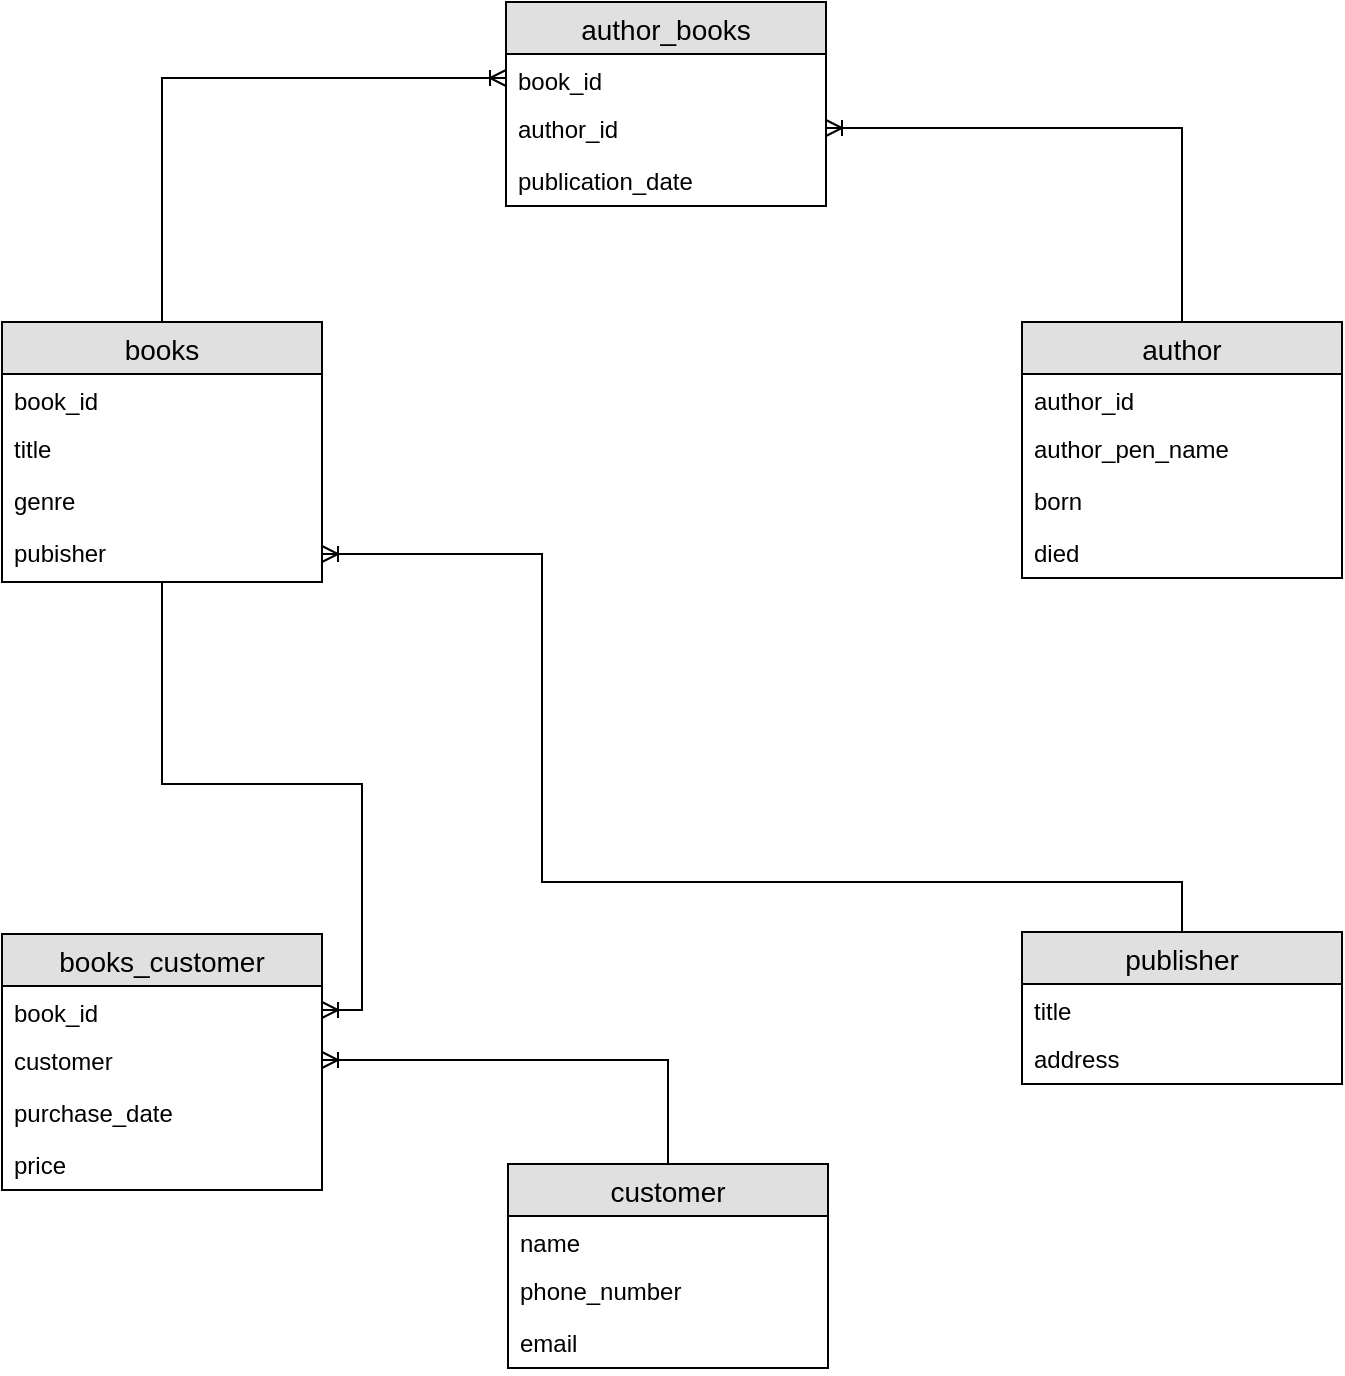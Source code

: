 <mxfile version="11.3.0" type="device" pages="1"><diagram id="mjhv35SIR1B8rblO4Zdb" name="Page-1"><mxGraphModel dx="1736" dy="964" grid="1" gridSize="10" guides="1" tooltips="1" connect="1" arrows="1" fold="1" page="1" pageScale="1" pageWidth="827" pageHeight="1169" math="0" shadow="0"><root><mxCell id="0"/><mxCell id="1" parent="0"/><mxCell id="Yur6THg4Raox5gHYvKrz-59" value="" style="edgeStyle=orthogonalEdgeStyle;rounded=0;orthogonalLoop=1;jettySize=auto;html=1;entryX=1;entryY=0.5;entryDx=0;entryDy=0;endArrow=ERoneToMany;endFill=0;" edge="1" parent="1" source="Yur6THg4Raox5gHYvKrz-5" target="Yur6THg4Raox5gHYvKrz-36"><mxGeometry relative="1" as="geometry"><mxPoint x="115" y="346" as="targetPoint"/></mxGeometry></mxCell><mxCell id="Yur6THg4Raox5gHYvKrz-78" value="" style="edgeStyle=orthogonalEdgeStyle;rounded=0;orthogonalLoop=1;jettySize=auto;html=1;endArrow=ERoneToMany;endFill=0;entryX=0;entryY=0.5;entryDx=0;entryDy=0;" edge="1" parent="1" source="Yur6THg4Raox5gHYvKrz-5" target="Yur6THg4Raox5gHYvKrz-31"><mxGeometry relative="1" as="geometry"><mxPoint x="160" y="160" as="targetPoint"/></mxGeometry></mxCell><mxCell id="Yur6THg4Raox5gHYvKrz-5" value="books" style="swimlane;fontStyle=0;childLayout=stackLayout;horizontal=1;startSize=26;fillColor=#e0e0e0;horizontalStack=0;resizeParent=1;resizeParentMax=0;resizeLast=0;collapsible=1;marginBottom=0;swimlaneFillColor=#ffffff;align=center;fontSize=14;" vertex="1" parent="1"><mxGeometry x="80" y="240" width="160" height="130" as="geometry"><mxRectangle x="80" y="240" width="70" height="26" as="alternateBounds"/></mxGeometry></mxCell><mxCell id="Yur6THg4Raox5gHYvKrz-6" value="book_id" style="text;strokeColor=none;fillColor=none;spacingLeft=4;spacingRight=4;overflow=hidden;rotatable=0;points=[[0,0.5],[1,0.5]];portConstraint=eastwest;fontSize=12;" vertex="1" parent="Yur6THg4Raox5gHYvKrz-5"><mxGeometry y="26" width="160" height="24" as="geometry"/></mxCell><mxCell id="Yur6THg4Raox5gHYvKrz-7" value="title" style="text;strokeColor=none;fillColor=none;spacingLeft=4;spacingRight=4;overflow=hidden;rotatable=0;points=[[0,0.5],[1,0.5]];portConstraint=eastwest;fontSize=12;" vertex="1" parent="Yur6THg4Raox5gHYvKrz-5"><mxGeometry y="50" width="160" height="26" as="geometry"/></mxCell><mxCell id="Yur6THg4Raox5gHYvKrz-8" value="genre" style="text;strokeColor=none;fillColor=none;spacingLeft=4;spacingRight=4;overflow=hidden;rotatable=0;points=[[0,0.5],[1,0.5]];portConstraint=eastwest;fontSize=12;" vertex="1" parent="Yur6THg4Raox5gHYvKrz-5"><mxGeometry y="76" width="160" height="26" as="geometry"/></mxCell><mxCell id="Yur6THg4Raox5gHYvKrz-14" value="pubisher" style="text;strokeColor=none;fillColor=none;spacingLeft=4;spacingRight=4;overflow=hidden;rotatable=0;points=[[0,0.5],[1,0.5]];portConstraint=eastwest;fontSize=12;" vertex="1" parent="Yur6THg4Raox5gHYvKrz-5"><mxGeometry y="102" width="160" height="28" as="geometry"/></mxCell><mxCell id="Yur6THg4Raox5gHYvKrz-84" value="" style="edgeStyle=orthogonalEdgeStyle;rounded=0;orthogonalLoop=1;jettySize=auto;html=1;endArrow=ERoneToMany;endFill=0;entryX=1;entryY=0.5;entryDx=0;entryDy=0;" edge="1" parent="1" source="Yur6THg4Raox5gHYvKrz-15" target="Yur6THg4Raox5gHYvKrz-32"><mxGeometry relative="1" as="geometry"><mxPoint x="670" y="160" as="targetPoint"/></mxGeometry></mxCell><mxCell id="Yur6THg4Raox5gHYvKrz-15" value="author" style="swimlane;fontStyle=0;childLayout=stackLayout;horizontal=1;startSize=26;fillColor=#e0e0e0;horizontalStack=0;resizeParent=1;resizeParentMax=0;resizeLast=0;collapsible=1;marginBottom=0;swimlaneFillColor=#ffffff;align=center;fontSize=14;" vertex="1" parent="1"><mxGeometry x="590" y="240" width="160" height="128" as="geometry"><mxRectangle x="80" y="240" width="70" height="26" as="alternateBounds"/></mxGeometry></mxCell><mxCell id="Yur6THg4Raox5gHYvKrz-16" value="author_id" style="text;strokeColor=none;fillColor=none;spacingLeft=4;spacingRight=4;overflow=hidden;rotatable=0;points=[[0,0.5],[1,0.5]];portConstraint=eastwest;fontSize=12;" vertex="1" parent="Yur6THg4Raox5gHYvKrz-15"><mxGeometry y="26" width="160" height="24" as="geometry"/></mxCell><mxCell id="Yur6THg4Raox5gHYvKrz-17" value="author_pen_name" style="text;strokeColor=none;fillColor=none;spacingLeft=4;spacingRight=4;overflow=hidden;rotatable=0;points=[[0,0.5],[1,0.5]];portConstraint=eastwest;fontSize=12;" vertex="1" parent="Yur6THg4Raox5gHYvKrz-15"><mxGeometry y="50" width="160" height="26" as="geometry"/></mxCell><mxCell id="Yur6THg4Raox5gHYvKrz-18" value="born" style="text;strokeColor=none;fillColor=none;spacingLeft=4;spacingRight=4;overflow=hidden;rotatable=0;points=[[0,0.5],[1,0.5]];portConstraint=eastwest;fontSize=12;" vertex="1" parent="Yur6THg4Raox5gHYvKrz-15"><mxGeometry y="76" width="160" height="26" as="geometry"/></mxCell><mxCell id="Yur6THg4Raox5gHYvKrz-19" value="died" style="text;strokeColor=none;fillColor=none;spacingLeft=4;spacingRight=4;overflow=hidden;rotatable=0;points=[[0,0.5],[1,0.5]];portConstraint=eastwest;fontSize=12;" vertex="1" parent="Yur6THg4Raox5gHYvKrz-15"><mxGeometry y="102" width="160" height="26" as="geometry"/></mxCell><mxCell id="Yur6THg4Raox5gHYvKrz-72" value="" style="edgeStyle=orthogonalEdgeStyle;rounded=0;orthogonalLoop=1;jettySize=auto;html=1;endArrow=ERoneToMany;endFill=0;entryX=1;entryY=0.5;entryDx=0;entryDy=0;" edge="1" parent="1" source="Yur6THg4Raox5gHYvKrz-20" target="Yur6THg4Raox5gHYvKrz-37"><mxGeometry relative="1" as="geometry"><mxPoint x="368" y="767" as="targetPoint"/></mxGeometry></mxCell><mxCell id="Yur6THg4Raox5gHYvKrz-20" value="customer" style="swimlane;fontStyle=0;childLayout=stackLayout;horizontal=1;startSize=26;fillColor=#e0e0e0;horizontalStack=0;resizeParent=1;resizeParentMax=0;resizeLast=0;collapsible=1;marginBottom=0;swimlaneFillColor=#ffffff;align=center;fontSize=14;" vertex="1" parent="1"><mxGeometry x="333" y="661" width="160" height="102" as="geometry"><mxRectangle x="333" y="661" width="70" height="26" as="alternateBounds"/></mxGeometry></mxCell><mxCell id="Yur6THg4Raox5gHYvKrz-21" value="name" style="text;strokeColor=none;fillColor=none;spacingLeft=4;spacingRight=4;overflow=hidden;rotatable=0;points=[[0,0.5],[1,0.5]];portConstraint=eastwest;fontSize=12;" vertex="1" parent="Yur6THg4Raox5gHYvKrz-20"><mxGeometry y="26" width="160" height="24" as="geometry"/></mxCell><mxCell id="Yur6THg4Raox5gHYvKrz-22" value="phone_number" style="text;strokeColor=none;fillColor=none;spacingLeft=4;spacingRight=4;overflow=hidden;rotatable=0;points=[[0,0.5],[1,0.5]];portConstraint=eastwest;fontSize=12;" vertex="1" parent="Yur6THg4Raox5gHYvKrz-20"><mxGeometry y="50" width="160" height="26" as="geometry"/></mxCell><mxCell id="Yur6THg4Raox5gHYvKrz-23" value="email" style="text;strokeColor=none;fillColor=none;spacingLeft=4;spacingRight=4;overflow=hidden;rotatable=0;points=[[0,0.5],[1,0.5]];portConstraint=eastwest;fontSize=12;" vertex="1" parent="Yur6THg4Raox5gHYvKrz-20"><mxGeometry y="76" width="160" height="26" as="geometry"/></mxCell><mxCell id="Yur6THg4Raox5gHYvKrz-89" value="" style="edgeStyle=orthogonalEdgeStyle;rounded=0;orthogonalLoop=1;jettySize=auto;html=1;endArrow=ERoneToMany;endFill=0;entryX=1;entryY=0.5;entryDx=0;entryDy=0;" edge="1" parent="1" source="Yur6THg4Raox5gHYvKrz-25" target="Yur6THg4Raox5gHYvKrz-14"><mxGeometry relative="1" as="geometry"><mxPoint x="450" y="300" as="targetPoint"/><Array as="points"><mxPoint x="670" y="520"/><mxPoint x="350" y="520"/><mxPoint x="350" y="356"/></Array></mxGeometry></mxCell><mxCell id="Yur6THg4Raox5gHYvKrz-25" value="publisher" style="swimlane;fontStyle=0;childLayout=stackLayout;horizontal=1;startSize=26;fillColor=#e0e0e0;horizontalStack=0;resizeParent=1;resizeParentMax=0;resizeLast=0;collapsible=1;marginBottom=0;swimlaneFillColor=#ffffff;align=center;fontSize=14;" vertex="1" parent="1"><mxGeometry x="590" y="545" width="160" height="76" as="geometry"><mxRectangle x="80" y="240" width="70" height="26" as="alternateBounds"/></mxGeometry></mxCell><mxCell id="Yur6THg4Raox5gHYvKrz-26" value="title" style="text;strokeColor=none;fillColor=none;spacingLeft=4;spacingRight=4;overflow=hidden;rotatable=0;points=[[0,0.5],[1,0.5]];portConstraint=eastwest;fontSize=12;" vertex="1" parent="Yur6THg4Raox5gHYvKrz-25"><mxGeometry y="26" width="160" height="24" as="geometry"/></mxCell><mxCell id="Yur6THg4Raox5gHYvKrz-27" value="address" style="text;strokeColor=none;fillColor=none;spacingLeft=4;spacingRight=4;overflow=hidden;rotatable=0;points=[[0,0.5],[1,0.5]];portConstraint=eastwest;fontSize=12;" vertex="1" parent="Yur6THg4Raox5gHYvKrz-25"><mxGeometry y="50" width="160" height="26" as="geometry"/></mxCell><mxCell id="Yur6THg4Raox5gHYvKrz-30" value="author_books" style="swimlane;fontStyle=0;childLayout=stackLayout;horizontal=1;startSize=26;fillColor=#e0e0e0;horizontalStack=0;resizeParent=1;resizeParentMax=0;resizeLast=0;collapsible=1;marginBottom=0;swimlaneFillColor=#ffffff;align=center;fontSize=14;" vertex="1" parent="1"><mxGeometry x="332" y="80" width="160" height="102" as="geometry"><mxRectangle x="80" y="240" width="70" height="26" as="alternateBounds"/></mxGeometry></mxCell><mxCell id="Yur6THg4Raox5gHYvKrz-31" value="book_id" style="text;strokeColor=none;fillColor=none;spacingLeft=4;spacingRight=4;overflow=hidden;rotatable=0;points=[[0,0.5],[1,0.5]];portConstraint=eastwest;fontSize=12;" vertex="1" parent="Yur6THg4Raox5gHYvKrz-30"><mxGeometry y="26" width="160" height="24" as="geometry"/></mxCell><mxCell id="Yur6THg4Raox5gHYvKrz-32" value="author_id" style="text;strokeColor=none;fillColor=none;spacingLeft=4;spacingRight=4;overflow=hidden;rotatable=0;points=[[0,0.5],[1,0.5]];portConstraint=eastwest;fontSize=12;" vertex="1" parent="Yur6THg4Raox5gHYvKrz-30"><mxGeometry y="50" width="160" height="26" as="geometry"/></mxCell><mxCell id="Yur6THg4Raox5gHYvKrz-33" value="publication_date" style="text;strokeColor=none;fillColor=none;spacingLeft=4;spacingRight=4;overflow=hidden;rotatable=0;points=[[0,0.5],[1,0.5]];portConstraint=eastwest;fontSize=12;" vertex="1" parent="Yur6THg4Raox5gHYvKrz-30"><mxGeometry y="76" width="160" height="26" as="geometry"/></mxCell><mxCell id="Yur6THg4Raox5gHYvKrz-35" value="books_customer" style="swimlane;fontStyle=0;childLayout=stackLayout;horizontal=1;startSize=26;fillColor=#e0e0e0;horizontalStack=0;resizeParent=1;resizeParentMax=0;resizeLast=0;collapsible=1;marginBottom=0;swimlaneFillColor=#ffffff;align=center;fontSize=14;" vertex="1" parent="1"><mxGeometry x="80" y="546" width="160" height="128" as="geometry"><mxRectangle x="80" y="546" width="70" height="26" as="alternateBounds"/></mxGeometry></mxCell><mxCell id="Yur6THg4Raox5gHYvKrz-36" value="book_id" style="text;strokeColor=none;fillColor=none;spacingLeft=4;spacingRight=4;overflow=hidden;rotatable=0;points=[[0,0.5],[1,0.5]];portConstraint=eastwest;fontSize=12;" vertex="1" parent="Yur6THg4Raox5gHYvKrz-35"><mxGeometry y="26" width="160" height="24" as="geometry"/></mxCell><mxCell id="Yur6THg4Raox5gHYvKrz-37" value="customer" style="text;strokeColor=none;fillColor=none;spacingLeft=4;spacingRight=4;overflow=hidden;rotatable=0;points=[[0,0.5],[1,0.5]];portConstraint=eastwest;fontSize=12;" vertex="1" parent="Yur6THg4Raox5gHYvKrz-35"><mxGeometry y="50" width="160" height="26" as="geometry"/></mxCell><mxCell id="Yur6THg4Raox5gHYvKrz-38" value="purchase_date" style="text;strokeColor=none;fillColor=none;spacingLeft=4;spacingRight=4;overflow=hidden;rotatable=0;points=[[0,0.5],[1,0.5]];portConstraint=eastwest;fontSize=12;" vertex="1" parent="Yur6THg4Raox5gHYvKrz-35"><mxGeometry y="76" width="160" height="26" as="geometry"/></mxCell><mxCell id="Yur6THg4Raox5gHYvKrz-39" value="price" style="text;strokeColor=none;fillColor=none;spacingLeft=4;spacingRight=4;overflow=hidden;rotatable=0;points=[[0,0.5],[1,0.5]];portConstraint=eastwest;fontSize=12;" vertex="1" parent="Yur6THg4Raox5gHYvKrz-35"><mxGeometry y="102" width="160" height="26" as="geometry"/></mxCell></root></mxGraphModel></diagram></mxfile>